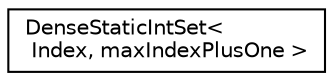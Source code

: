 digraph "Graphical Class Hierarchy"
{
  edge [fontname="Helvetica",fontsize="10",labelfontname="Helvetica",labelfontsize="10"];
  node [fontname="Helvetica",fontsize="10",shape=record];
  rankdir="LR";
  Node0 [label="DenseStaticIntSet\<\l Index, maxIndexPlusOne \>",height=0.2,width=0.4,color="black", fillcolor="white", style="filled",URL="$struct_dense_static_int_set.html"];
}
